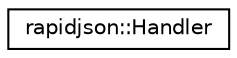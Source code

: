 digraph "Graphical Class Hierarchy"
{
  edge [fontname="Helvetica",fontsize="10",labelfontname="Helvetica",labelfontsize="10"];
  node [fontname="Helvetica",fontsize="10",shape=record];
  rankdir="LR";
  Node0 [label="rapidjson::Handler",height=0.2,width=0.4,color="black", fillcolor="white", style="filled",URL="$classrapidjson_1_1_handler.html",tooltip="Concept for receiving events from GenericReader upon parsing. The functions return true if no error o..."];
}
